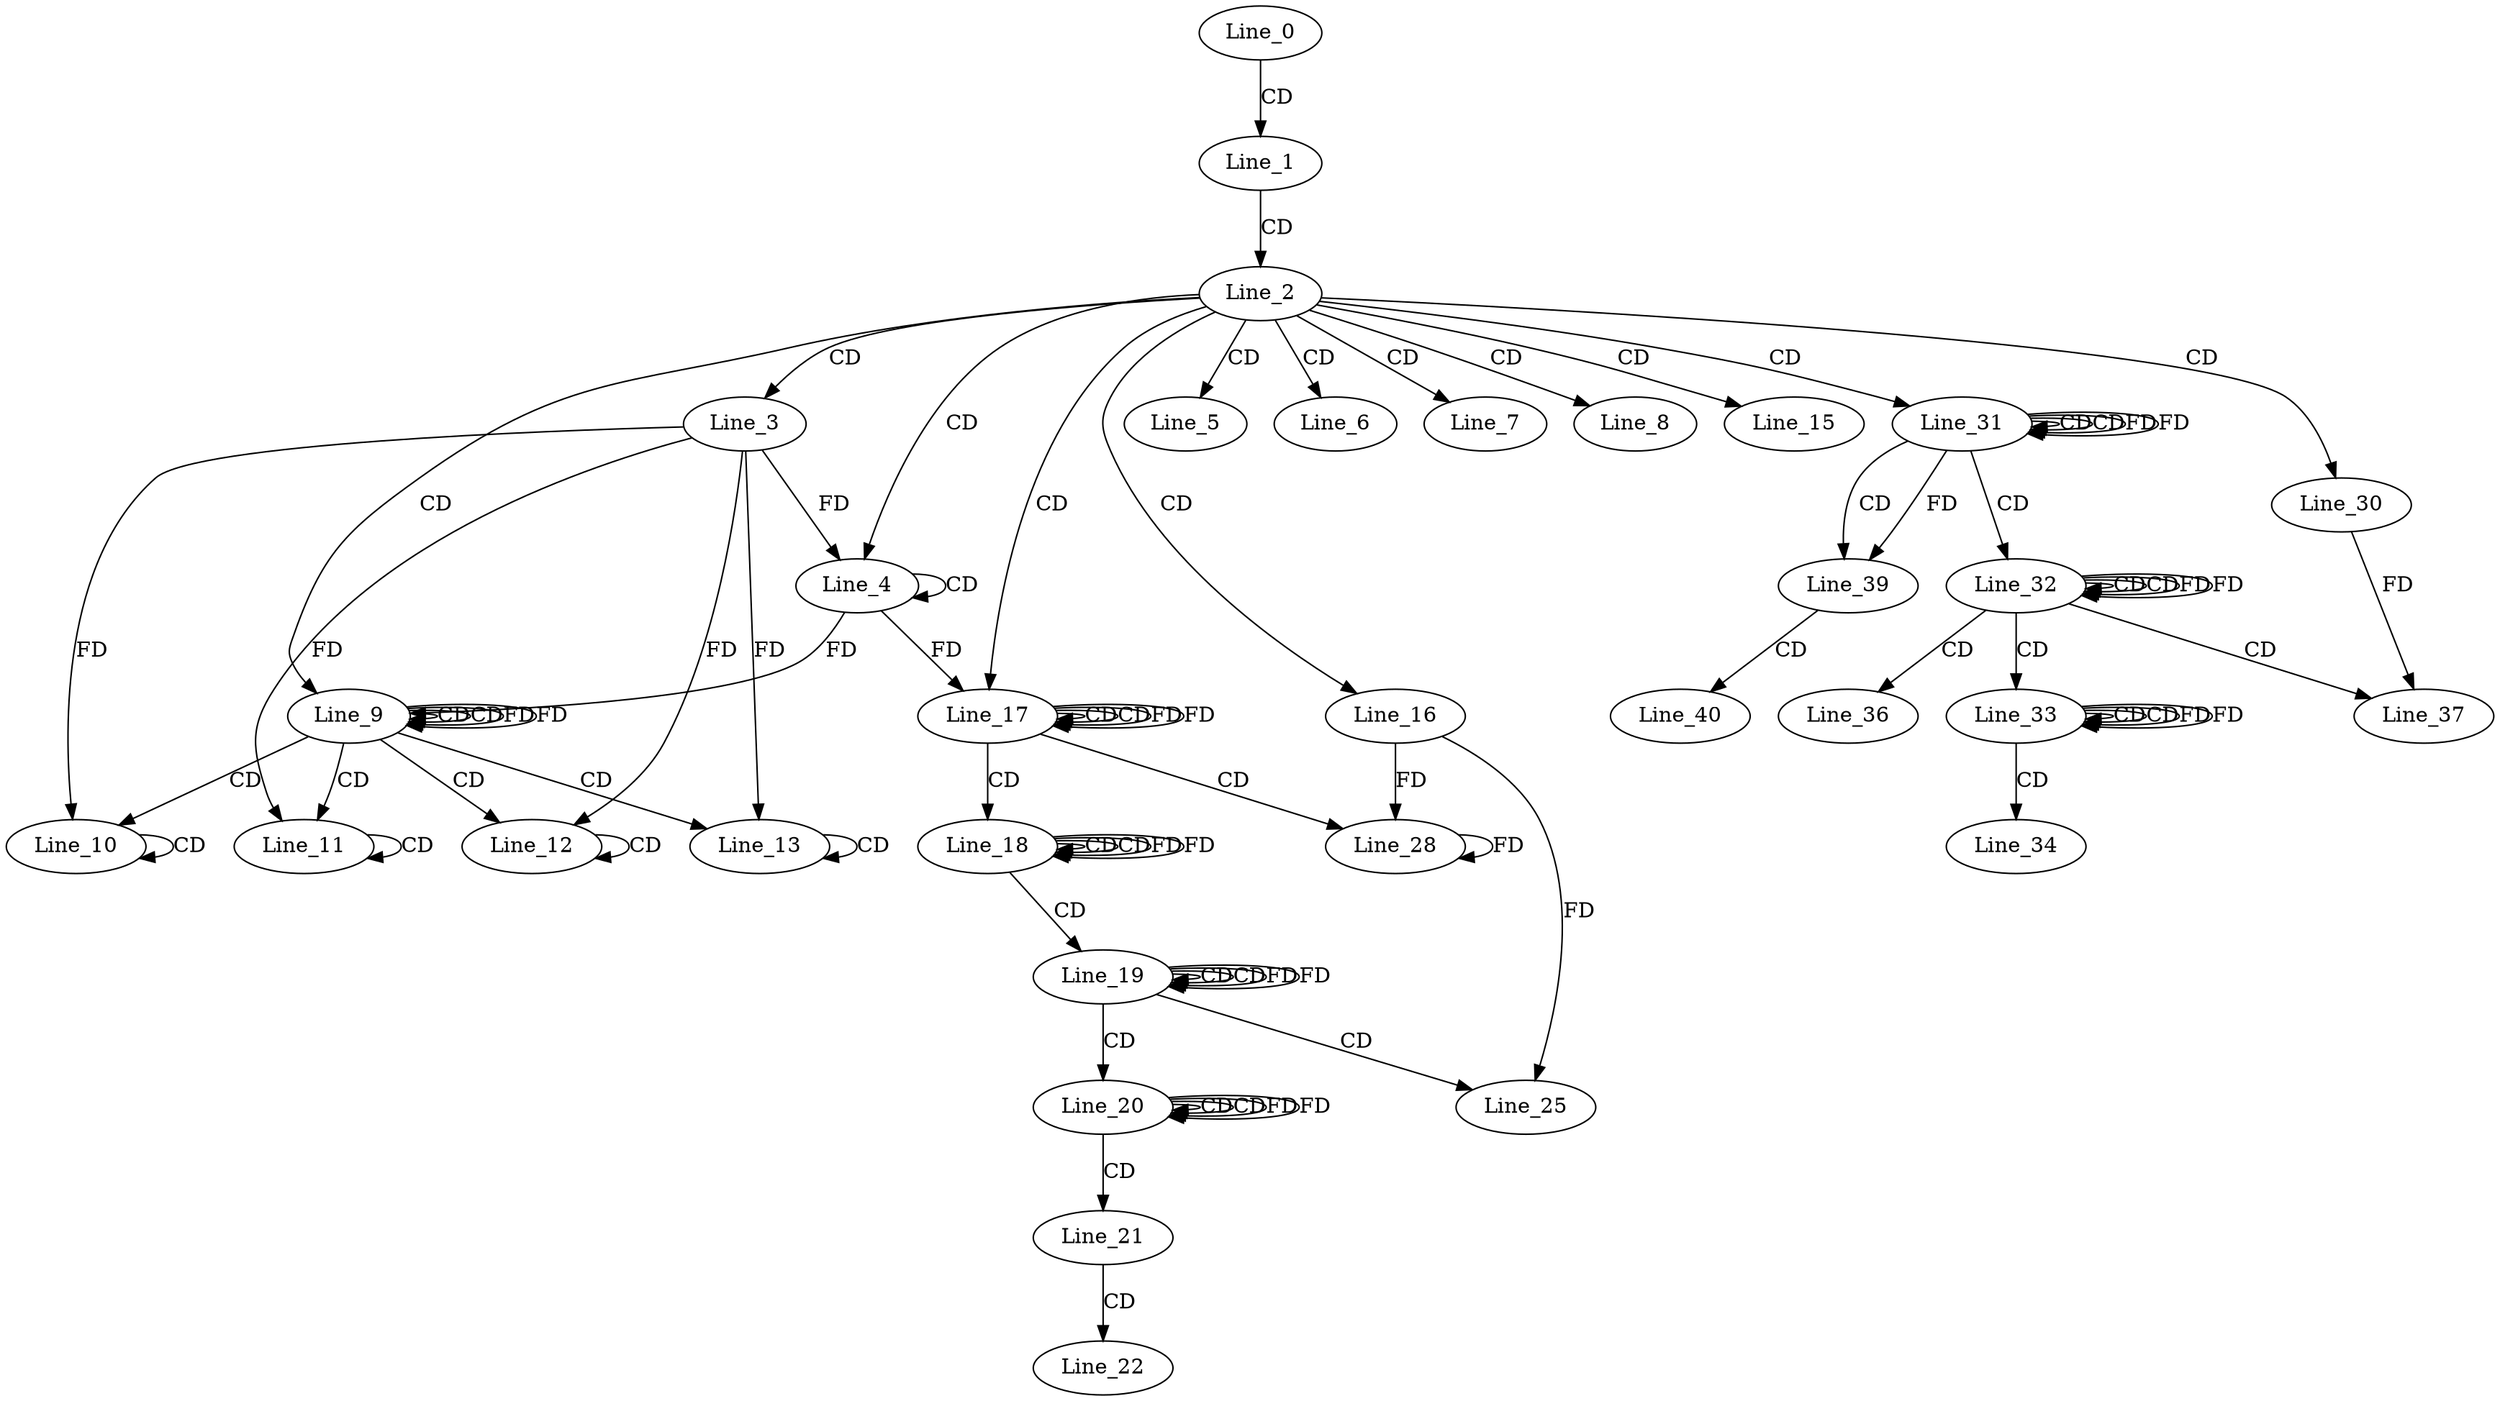 digraph G {
  Line_0;
  Line_1;
  Line_2;
  Line_3;
  Line_4;
  Line_4;
  Line_5;
  Line_6;
  Line_7;
  Line_8;
  Line_9;
  Line_9;
  Line_9;
  Line_10;
  Line_10;
  Line_11;
  Line_11;
  Line_12;
  Line_12;
  Line_13;
  Line_13;
  Line_15;
  Line_16;
  Line_17;
  Line_17;
  Line_17;
  Line_18;
  Line_18;
  Line_18;
  Line_19;
  Line_19;
  Line_19;
  Line_20;
  Line_20;
  Line_20;
  Line_21;
  Line_22;
  Line_25;
  Line_28;
  Line_30;
  Line_31;
  Line_31;
  Line_31;
  Line_32;
  Line_32;
  Line_32;
  Line_33;
  Line_33;
  Line_33;
  Line_34;
  Line_36;
  Line_37;
  Line_39;
  Line_40;
  Line_0 -> Line_1 [ label="CD" ];
  Line_1 -> Line_2 [ label="CD" ];
  Line_2 -> Line_3 [ label="CD" ];
  Line_2 -> Line_4 [ label="CD" ];
  Line_4 -> Line_4 [ label="CD" ];
  Line_3 -> Line_4 [ label="FD" ];
  Line_2 -> Line_5 [ label="CD" ];
  Line_2 -> Line_6 [ label="CD" ];
  Line_2 -> Line_7 [ label="CD" ];
  Line_2 -> Line_8 [ label="CD" ];
  Line_2 -> Line_9 [ label="CD" ];
  Line_9 -> Line_9 [ label="CD" ];
  Line_4 -> Line_9 [ label="FD" ];
  Line_9 -> Line_9 [ label="CD" ];
  Line_9 -> Line_9 [ label="FD" ];
  Line_9 -> Line_10 [ label="CD" ];
  Line_10 -> Line_10 [ label="CD" ];
  Line_3 -> Line_10 [ label="FD" ];
  Line_9 -> Line_11 [ label="CD" ];
  Line_11 -> Line_11 [ label="CD" ];
  Line_3 -> Line_11 [ label="FD" ];
  Line_9 -> Line_12 [ label="CD" ];
  Line_12 -> Line_12 [ label="CD" ];
  Line_3 -> Line_12 [ label="FD" ];
  Line_9 -> Line_13 [ label="CD" ];
  Line_13 -> Line_13 [ label="CD" ];
  Line_3 -> Line_13 [ label="FD" ];
  Line_2 -> Line_15 [ label="CD" ];
  Line_2 -> Line_16 [ label="CD" ];
  Line_2 -> Line_17 [ label="CD" ];
  Line_17 -> Line_17 [ label="CD" ];
  Line_4 -> Line_17 [ label="FD" ];
  Line_17 -> Line_17 [ label="CD" ];
  Line_17 -> Line_17 [ label="FD" ];
  Line_17 -> Line_18 [ label="CD" ];
  Line_18 -> Line_18 [ label="CD" ];
  Line_18 -> Line_18 [ label="CD" ];
  Line_18 -> Line_18 [ label="FD" ];
  Line_18 -> Line_19 [ label="CD" ];
  Line_19 -> Line_19 [ label="CD" ];
  Line_19 -> Line_19 [ label="CD" ];
  Line_19 -> Line_19 [ label="FD" ];
  Line_19 -> Line_20 [ label="CD" ];
  Line_20 -> Line_20 [ label="CD" ];
  Line_20 -> Line_20 [ label="CD" ];
  Line_20 -> Line_20 [ label="FD" ];
  Line_20 -> Line_21 [ label="CD" ];
  Line_21 -> Line_22 [ label="CD" ];
  Line_19 -> Line_25 [ label="CD" ];
  Line_16 -> Line_25 [ label="FD" ];
  Line_17 -> Line_28 [ label="CD" ];
  Line_28 -> Line_28 [ label="FD" ];
  Line_16 -> Line_28 [ label="FD" ];
  Line_2 -> Line_30 [ label="CD" ];
  Line_2 -> Line_31 [ label="CD" ];
  Line_31 -> Line_31 [ label="CD" ];
  Line_31 -> Line_31 [ label="CD" ];
  Line_31 -> Line_31 [ label="FD" ];
  Line_31 -> Line_32 [ label="CD" ];
  Line_32 -> Line_32 [ label="CD" ];
  Line_32 -> Line_32 [ label="CD" ];
  Line_32 -> Line_32 [ label="FD" ];
  Line_32 -> Line_33 [ label="CD" ];
  Line_33 -> Line_33 [ label="CD" ];
  Line_33 -> Line_33 [ label="CD" ];
  Line_33 -> Line_33 [ label="FD" ];
  Line_33 -> Line_34 [ label="CD" ];
  Line_32 -> Line_36 [ label="CD" ];
  Line_32 -> Line_37 [ label="CD" ];
  Line_30 -> Line_37 [ label="FD" ];
  Line_31 -> Line_39 [ label="CD" ];
  Line_31 -> Line_39 [ label="FD" ];
  Line_39 -> Line_40 [ label="CD" ];
  Line_9 -> Line_9 [ label="FD" ];
  Line_17 -> Line_17 [ label="FD" ];
  Line_18 -> Line_18 [ label="FD" ];
  Line_19 -> Line_19 [ label="FD" ];
  Line_20 -> Line_20 [ label="FD" ];
  Line_31 -> Line_31 [ label="FD" ];
  Line_32 -> Line_32 [ label="FD" ];
  Line_33 -> Line_33 [ label="FD" ];
}
